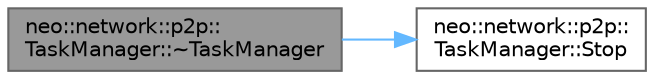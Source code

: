 digraph "neo::network::p2p::TaskManager::~TaskManager"
{
 // LATEX_PDF_SIZE
  bgcolor="transparent";
  edge [fontname=Helvetica,fontsize=10,labelfontname=Helvetica,labelfontsize=10];
  node [fontname=Helvetica,fontsize=10,shape=box,height=0.2,width=0.4];
  rankdir="LR";
  Node1 [id="Node000001",label="neo::network::p2p::\lTaskManager::~TaskManager",height=0.2,width=0.4,color="gray40", fillcolor="grey60", style="filled", fontcolor="black",tooltip="Destructor."];
  Node1 -> Node2 [id="edge2_Node000001_Node000002",color="steelblue1",style="solid",tooltip=" "];
  Node2 [id="Node000002",label="neo::network::p2p::\lTaskManager::Stop",height=0.2,width=0.4,color="grey40", fillcolor="white", style="filled",URL="$classneo_1_1network_1_1p2p_1_1_task_manager.html#a40249eda284b4f07bc7fe1b577d18147",tooltip="Stops the task manager."];
}

